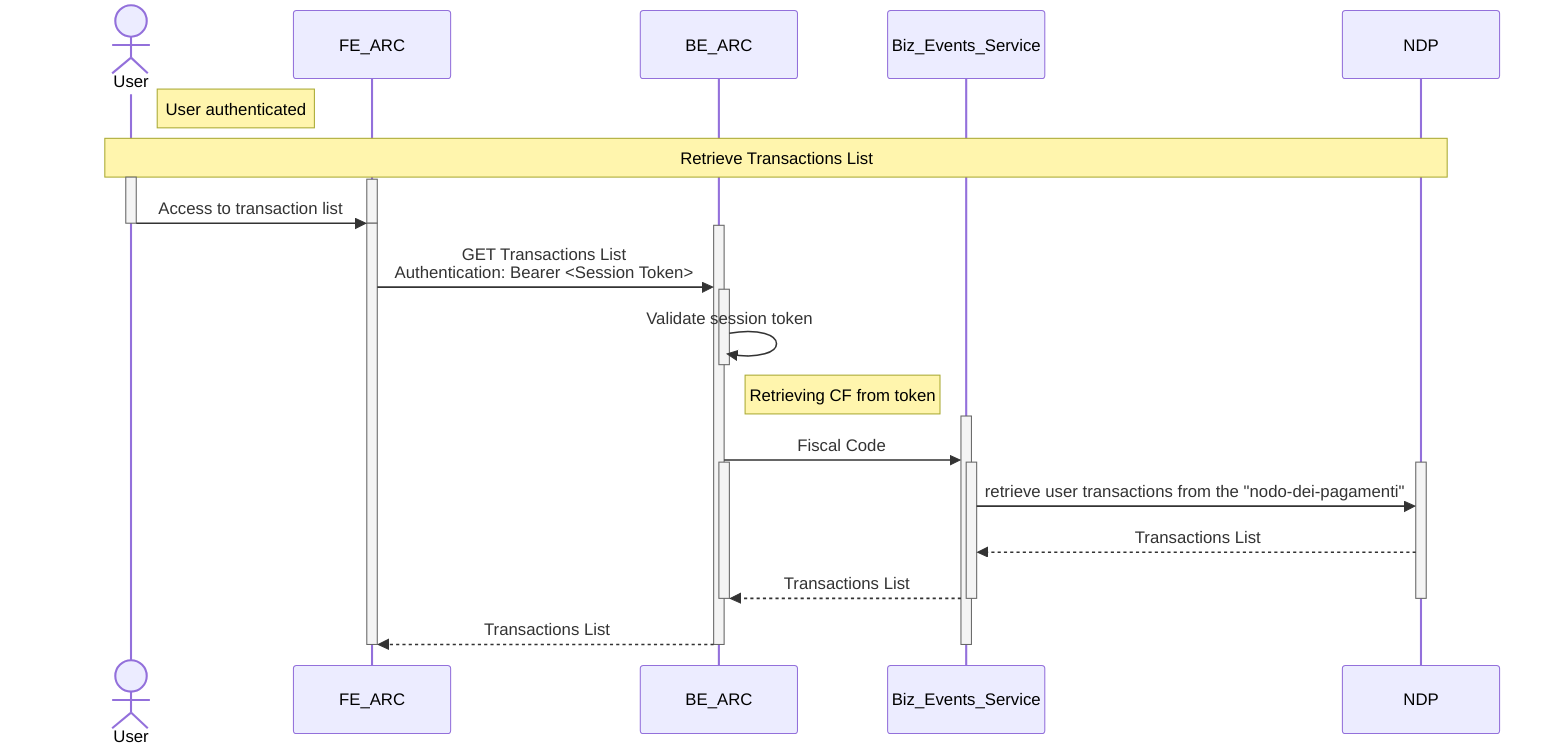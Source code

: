 sequenceDiagram
actor User
participant FE_ARC
participant BE_ARC
participant Biz_Events_Service
participant NDP

note right of User: User authenticated
note over User, NDP : Retrieve Transactions List
    activate User
    activate FE_ARC
        User ->> FE_ARC : Access to transaction list
    deactivate User
    deactivate FE_ARC
    activate FE_ARC
    activate BE_ARC
        FE_ARC ->> BE_ARC : GET Transactions List <br> Authentication: Bearer <Session Token>
    activate BE_ARC
        BE_ARC ->> BE_ARC : Validate session token
    deactivate BE_ARC
note right of BE_ARC : Retrieving CF from token
     activate Biz_Events_Service
        BE_ARC ->> Biz_Events_Service : Fiscal Code
    activate NDP
    activate BE_ARC
    activate Biz_Events_Service
        Biz_Events_Service ->> NDP: retrieve user transactions from the "nodo-dei-pagamenti"
        NDP -->> Biz_Events_Service : Transactions List
        Biz_Events_Service -->> BE_ARC : Transactions List
    deactivate Biz_Events_Service
    deactivate BE_ARC
    deactivate NDP
        BE_ARC -->> FE_ARC : Transactions List
    deactivate BE_ARC
    deactivate FE_ARC
    deactivate Biz_Events_Service